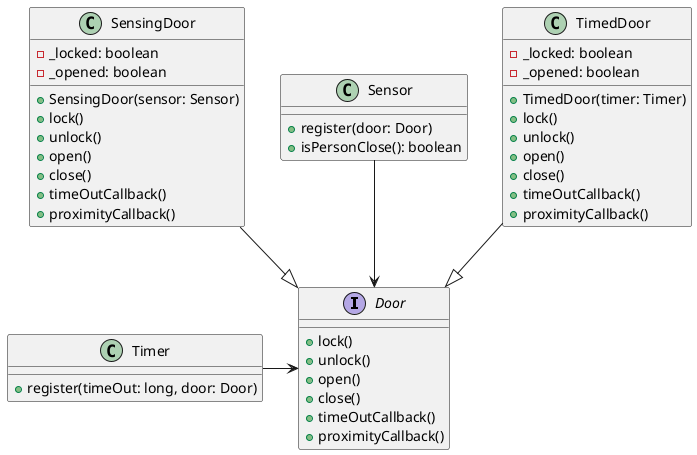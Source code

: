 @startuml isp
interface Door {
  +lock()
  +unlock()
  +open()
  +close()
  +timeOutCallback()
  +proximityCallback()
}

class SensingDoor {
  -_locked: boolean
  -_opened: boolean
  +SensingDoor(sensor: Sensor)
  +lock()
  +unlock()
  +open()
  +close()
  +timeOutCallback()
  +proximityCallback()
}

class Sensor {
  +register(door: Door)
  +isPersonClose(): boolean
}

class TimedDoor {
  -_locked: boolean
  -_opened: boolean
  +TimedDoor(timer: Timer)
  +lock()
  +unlock()
  +open()
  +close()
  +timeOutCallback()
  +proximityCallback()
}

class Timer {
  +register(timeOut: long, door: Door)
}

Sensor --> Door
Timer -> Door
SensingDoor --|> Door
TimedDoor --|> Door
@enduml
